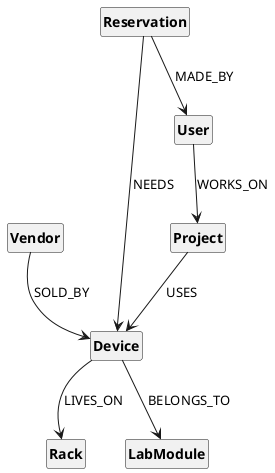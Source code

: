 @startuml
hide circle
hide empty members
skinparam classFontStyle bold
skinparam monochrome true
hide methods
hide stereotypes
top to bottom direction
'skinparam linetype polyline

Vendor --> Device :SOLD_BY
Device --> Rack :LIVES_ON
Device --> LabModule :BELONGS_TO
Project --> Device :USES
Reservation --> Device :NEEDS
Reservation --> User :MADE_BY
User --> Project :WORKS_ON

@enduml
